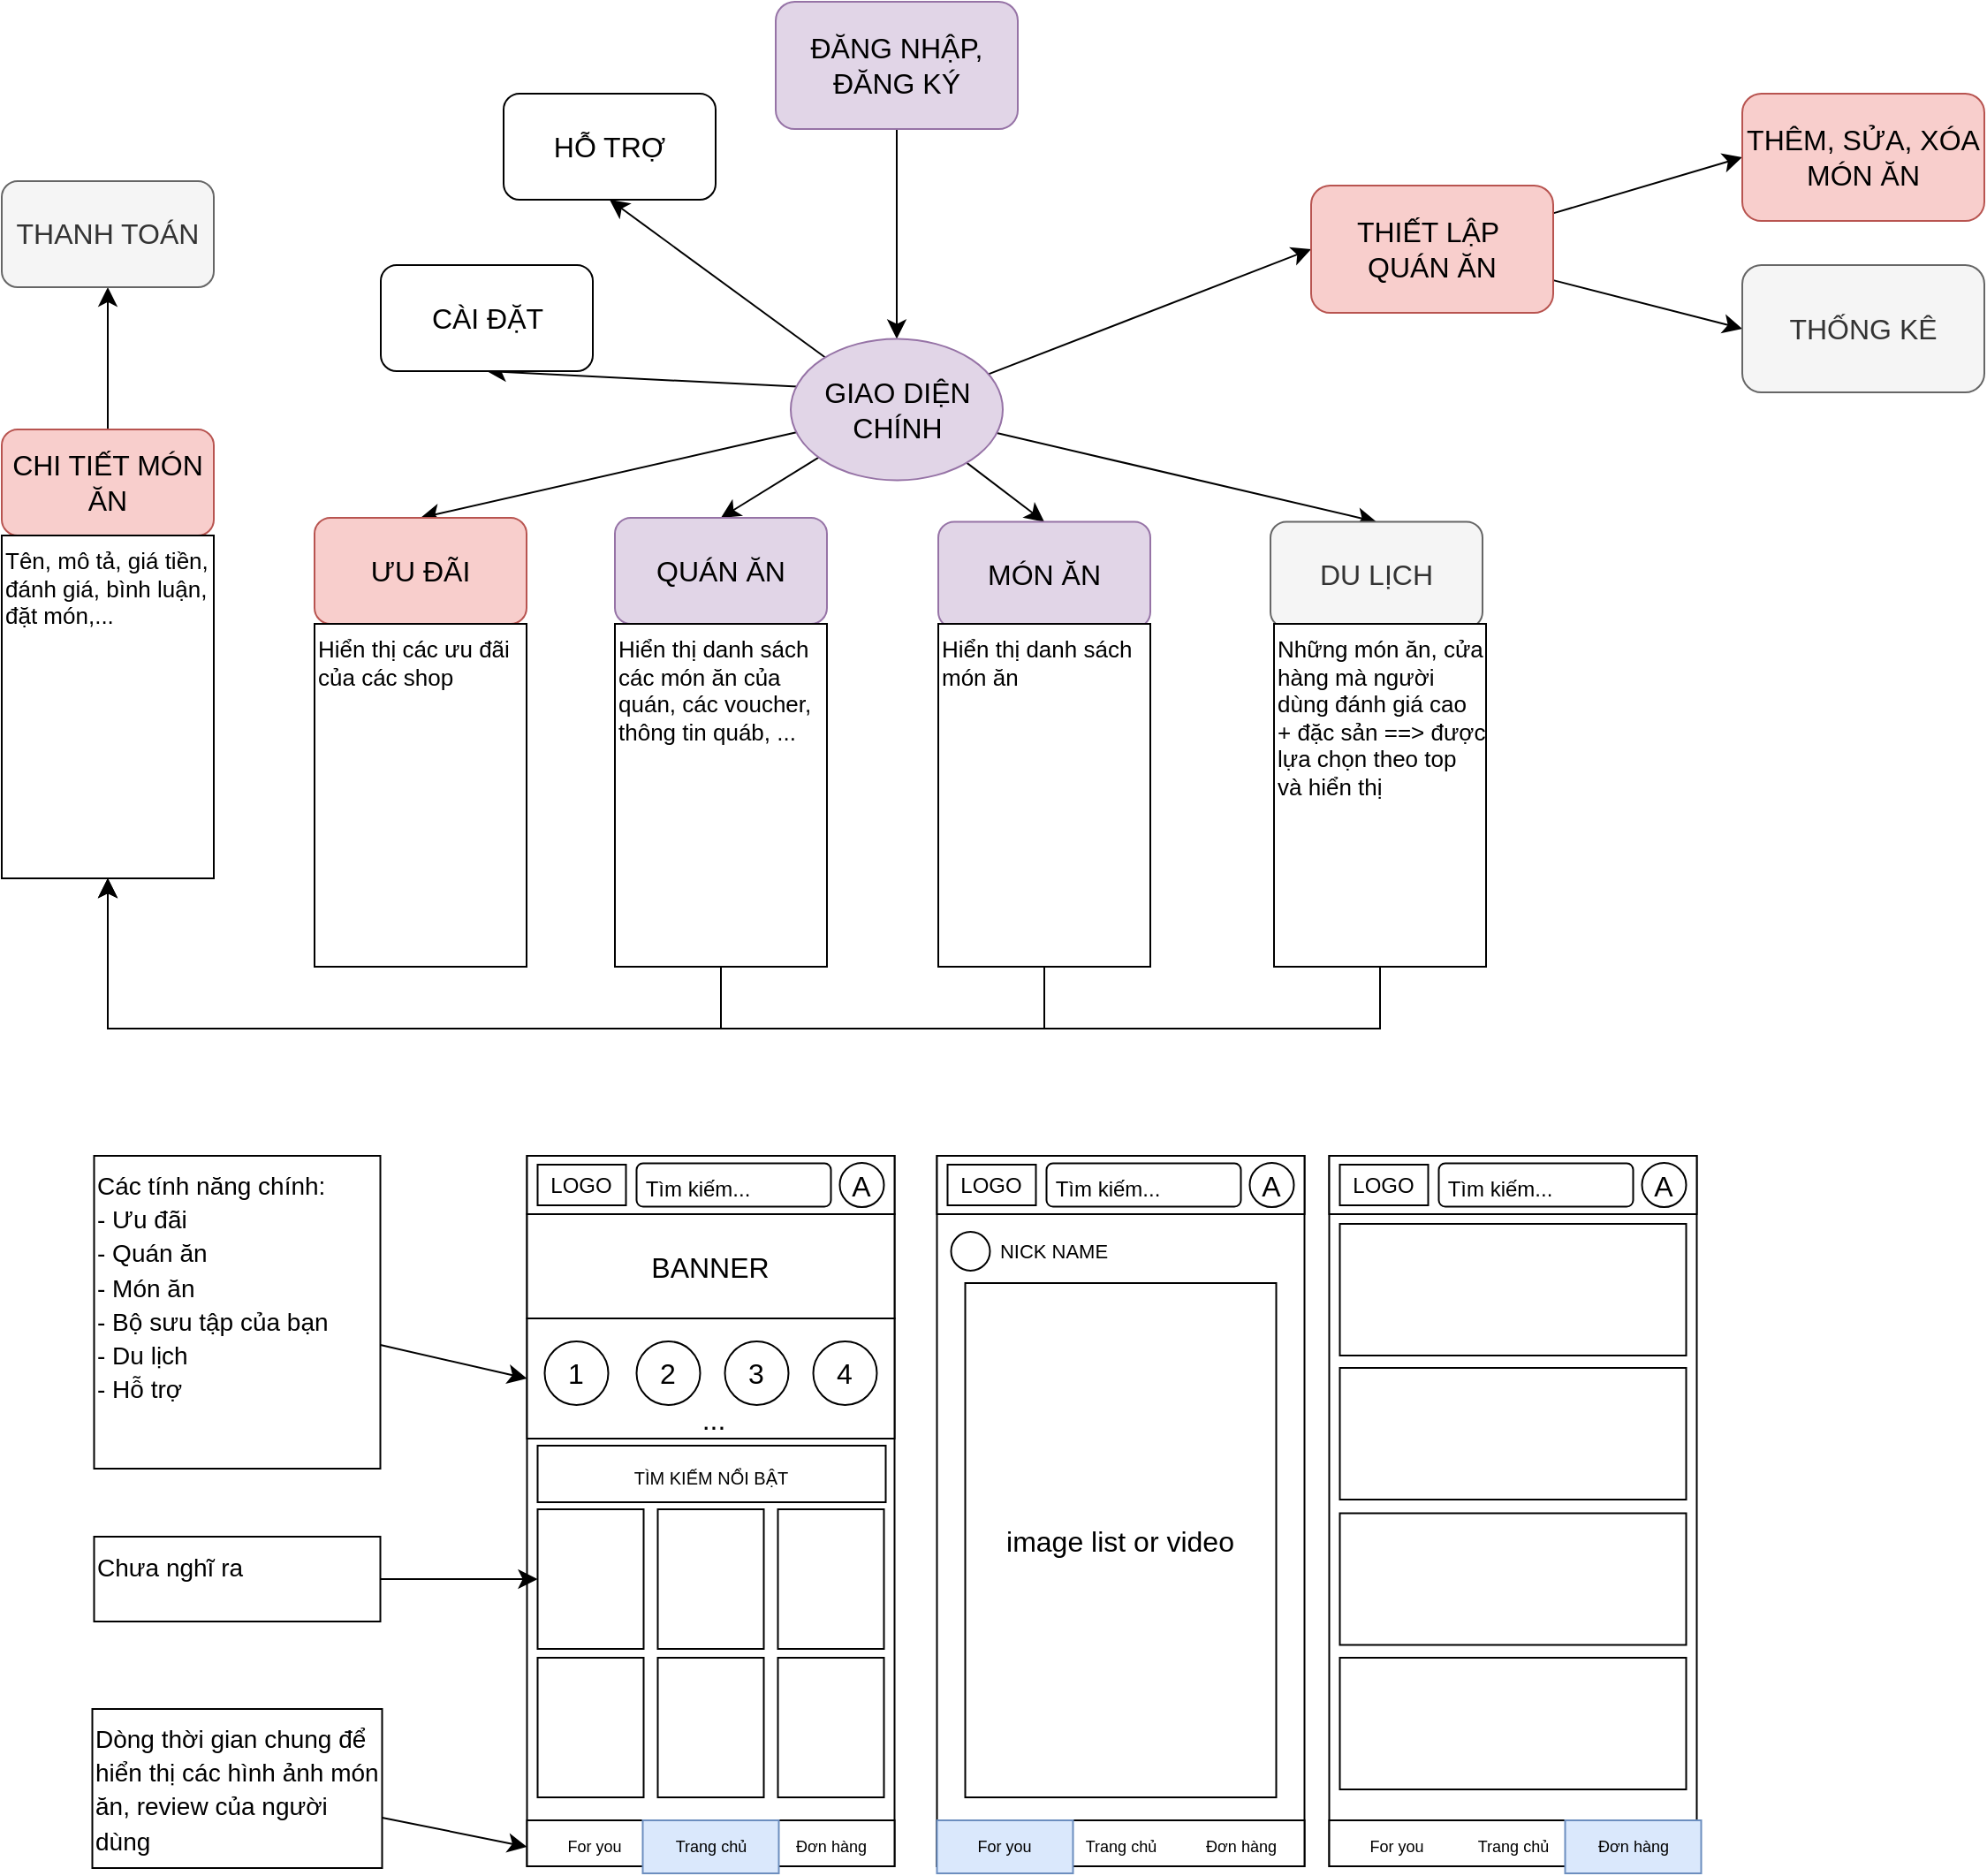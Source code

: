 <mxfile version="21.1.5" type="device">
  <diagram name="Trang-1" id="TaDxtAFsM5uMVAL56_-q">
    <mxGraphModel dx="2567" dy="1557" grid="0" gridSize="10" guides="1" tooltips="1" connect="1" arrows="1" fold="1" page="0" pageScale="1" pageWidth="827" pageHeight="1169" math="0" shadow="0">
      <root>
        <mxCell id="0" />
        <mxCell id="1" parent="0" />
        <mxCell id="cA3XEz_okEePMv86osp1-10" style="edgeStyle=none;curved=1;rounded=0;orthogonalLoop=1;jettySize=auto;html=1;entryX=0.5;entryY=0;entryDx=0;entryDy=0;fontSize=12;startSize=8;endSize=8;" parent="1" source="cA3XEz_okEePMv86osp1-7" target="cA3XEz_okEePMv86osp1-9" edge="1">
          <mxGeometry relative="1" as="geometry" />
        </mxCell>
        <mxCell id="cA3XEz_okEePMv86osp1-7" value="ĐĂNG NHẬP, ĐĂNG KÝ" style="rounded=1;whiteSpace=wrap;html=1;fontSize=16;fillColor=#e1d5e7;strokeColor=#9673a6;" parent="1" vertex="1">
          <mxGeometry x="-481" y="-551" width="137" height="72" as="geometry" />
        </mxCell>
        <mxCell id="cA3XEz_okEePMv86osp1-133" style="edgeStyle=none;curved=1;rounded=0;orthogonalLoop=1;jettySize=auto;html=1;entryX=0.5;entryY=1;entryDx=0;entryDy=0;fontSize=12;startSize=8;endSize=8;" parent="1" source="cA3XEz_okEePMv86osp1-9" target="cA3XEz_okEePMv86osp1-132" edge="1">
          <mxGeometry relative="1" as="geometry" />
        </mxCell>
        <mxCell id="cA3XEz_okEePMv86osp1-134" style="edgeStyle=none;curved=1;rounded=0;orthogonalLoop=1;jettySize=auto;html=1;entryX=0.5;entryY=0;entryDx=0;entryDy=0;fontSize=12;startSize=8;endSize=8;" parent="1" source="cA3XEz_okEePMv86osp1-9" target="cA3XEz_okEePMv86osp1-128" edge="1">
          <mxGeometry relative="1" as="geometry" />
        </mxCell>
        <mxCell id="cA3XEz_okEePMv86osp1-135" style="edgeStyle=none;curved=1;rounded=0;orthogonalLoop=1;jettySize=auto;html=1;entryX=0.5;entryY=0;entryDx=0;entryDy=0;fontSize=12;startSize=8;endSize=8;" parent="1" source="cA3XEz_okEePMv86osp1-9" target="cA3XEz_okEePMv86osp1-129" edge="1">
          <mxGeometry relative="1" as="geometry" />
        </mxCell>
        <mxCell id="cA3XEz_okEePMv86osp1-136" style="edgeStyle=none;curved=1;rounded=0;orthogonalLoop=1;jettySize=auto;html=1;entryX=0.5;entryY=0;entryDx=0;entryDy=0;fontSize=12;startSize=8;endSize=8;" parent="1" source="cA3XEz_okEePMv86osp1-9" target="cA3XEz_okEePMv86osp1-130" edge="1">
          <mxGeometry relative="1" as="geometry" />
        </mxCell>
        <mxCell id="cA3XEz_okEePMv86osp1-137" style="edgeStyle=none;curved=1;rounded=0;orthogonalLoop=1;jettySize=auto;html=1;entryX=0.5;entryY=0;entryDx=0;entryDy=0;fontSize=12;startSize=8;endSize=8;" parent="1" source="cA3XEz_okEePMv86osp1-9" target="cA3XEz_okEePMv86osp1-131" edge="1">
          <mxGeometry relative="1" as="geometry" />
        </mxCell>
        <mxCell id="cA3XEz_okEePMv86osp1-158" style="edgeStyle=none;curved=1;rounded=0;orthogonalLoop=1;jettySize=auto;html=1;entryX=0.5;entryY=1;entryDx=0;entryDy=0;fontSize=12;startSize=8;endSize=8;" parent="1" target="cA3XEz_okEePMv86osp1-157" edge="1">
          <mxGeometry relative="1" as="geometry">
            <mxPoint x="-358.553" y="-327.712" as="sourcePoint" />
            <mxPoint x="-21" y="-370.5" as="targetPoint" />
          </mxGeometry>
        </mxCell>
        <mxCell id="cA3XEz_okEePMv86osp1-217" style="edgeStyle=none;curved=1;rounded=0;orthogonalLoop=1;jettySize=auto;html=1;fontSize=12;startSize=8;endSize=8;entryX=0;entryY=0.5;entryDx=0;entryDy=0;" parent="1" source="cA3XEz_okEePMv86osp1-9" target="cA3XEz_okEePMv86osp1-218" edge="1">
          <mxGeometry relative="1" as="geometry">
            <mxPoint x="72.006" y="-435.179" as="targetPoint" />
          </mxGeometry>
        </mxCell>
        <mxCell id="cA3XEz_okEePMv86osp1-9" value="GIAO DIỆN CHÍNH" style="ellipse;whiteSpace=wrap;html=1;fontSize=16;fillColor=#e1d5e7;strokeColor=#9673a6;" parent="1" vertex="1">
          <mxGeometry x="-472.5" y="-360.25" width="120" height="80" as="geometry" />
        </mxCell>
        <mxCell id="cA3XEz_okEePMv86osp1-12" value="" style="rounded=0;whiteSpace=wrap;html=1;fontSize=16;" parent="1" vertex="1">
          <mxGeometry x="-621.75" y="102" width="208" height="402" as="geometry" />
        </mxCell>
        <mxCell id="cA3XEz_okEePMv86osp1-13" value="" style="rounded=0;whiteSpace=wrap;html=1;fontSize=16;" parent="1" vertex="1">
          <mxGeometry x="-621.75" y="102" width="208" height="33" as="geometry" />
        </mxCell>
        <mxCell id="cA3XEz_okEePMv86osp1-14" value="BANNER" style="rounded=0;whiteSpace=wrap;html=1;fontSize=16;" parent="1" vertex="1">
          <mxGeometry x="-621.75" y="135" width="208" height="59" as="geometry" />
        </mxCell>
        <mxCell id="cA3XEz_okEePMv86osp1-15" value="" style="rounded=0;whiteSpace=wrap;html=1;fontSize=16;" parent="1" vertex="1">
          <mxGeometry x="-621.75" y="194" width="208" height="68" as="geometry" />
        </mxCell>
        <mxCell id="cA3XEz_okEePMv86osp1-17" value="1" style="ellipse;whiteSpace=wrap;html=1;aspect=fixed;fontSize=16;" parent="1" vertex="1">
          <mxGeometry x="-611.75" y="207" width="36" height="36" as="geometry" />
        </mxCell>
        <mxCell id="cA3XEz_okEePMv86osp1-18" value="2" style="ellipse;whiteSpace=wrap;html=1;aspect=fixed;fontSize=16;" parent="1" vertex="1">
          <mxGeometry x="-559.75" y="207" width="36" height="36" as="geometry" />
        </mxCell>
        <mxCell id="cA3XEz_okEePMv86osp1-19" value="3" style="ellipse;whiteSpace=wrap;html=1;aspect=fixed;fontSize=16;" parent="1" vertex="1">
          <mxGeometry x="-509.75" y="207" width="36" height="36" as="geometry" />
        </mxCell>
        <mxCell id="cA3XEz_okEePMv86osp1-20" value="4" style="ellipse;whiteSpace=wrap;html=1;aspect=fixed;fontSize=16;" parent="1" vertex="1">
          <mxGeometry x="-459.75" y="207" width="36" height="36" as="geometry" />
        </mxCell>
        <mxCell id="cA3XEz_okEePMv86osp1-22" style="edgeStyle=none;curved=1;rounded=0;orthogonalLoop=1;jettySize=auto;html=1;entryX=0;entryY=0.5;entryDx=0;entryDy=0;fontSize=12;startSize=8;endSize=8;" parent="1" source="cA3XEz_okEePMv86osp1-21" target="cA3XEz_okEePMv86osp1-15" edge="1">
          <mxGeometry relative="1" as="geometry" />
        </mxCell>
        <mxCell id="cA3XEz_okEePMv86osp1-21" value="&lt;font style=&quot;font-size: 14px;&quot;&gt;Các tính năng chính:&lt;br&gt;- Ưu đãi&lt;br&gt;- Quán ăn&lt;br&gt;- Món ăn&lt;br&gt;- Bộ sưu tập của bạn&lt;br&gt;- Du lịch&lt;br&gt;- Hỗ trợ&lt;br&gt;&lt;/font&gt;" style="rounded=0;whiteSpace=wrap;html=1;fontSize=16;align=left;verticalAlign=top;" parent="1" vertex="1">
          <mxGeometry x="-866.75" y="102" width="162" height="177" as="geometry" />
        </mxCell>
        <mxCell id="cA3XEz_okEePMv86osp1-23" value="&lt;font style=&quot;font-size: 12px;&quot;&gt;&amp;nbsp;Tìm kiếm...&lt;/font&gt;" style="rounded=1;whiteSpace=wrap;html=1;fontSize=16;align=left;" parent="1" vertex="1">
          <mxGeometry x="-559.75" y="106.25" width="110" height="24.5" as="geometry" />
        </mxCell>
        <mxCell id="cA3XEz_okEePMv86osp1-24" value="A" style="ellipse;whiteSpace=wrap;html=1;aspect=fixed;fontSize=16;" parent="1" vertex="1">
          <mxGeometry x="-444.75" y="106" width="25" height="25" as="geometry" />
        </mxCell>
        <mxCell id="cA3XEz_okEePMv86osp1-25" value="..." style="text;strokeColor=none;fillColor=none;html=1;align=center;verticalAlign=middle;whiteSpace=wrap;rounded=0;fontSize=16;" parent="1" vertex="1">
          <mxGeometry x="-545.75" y="236" width="60" height="30" as="geometry" />
        </mxCell>
        <mxCell id="cA3XEz_okEePMv86osp1-26" value="&lt;font style=&quot;font-size: 10px;&quot;&gt;TÌM KIẾM NỔI BẬT&lt;/font&gt;" style="rounded=0;whiteSpace=wrap;html=1;fontSize=16;" parent="1" vertex="1">
          <mxGeometry x="-615.75" y="266" width="197" height="32" as="geometry" />
        </mxCell>
        <mxCell id="cA3XEz_okEePMv86osp1-27" value="" style="rounded=0;whiteSpace=wrap;html=1;fontSize=16;" parent="1" vertex="1">
          <mxGeometry x="-615.75" y="302" width="60" height="79" as="geometry" />
        </mxCell>
        <mxCell id="cA3XEz_okEePMv86osp1-30" value="" style="rounded=0;whiteSpace=wrap;html=1;fontSize=16;" parent="1" vertex="1">
          <mxGeometry x="-547.75" y="302" width="60" height="79" as="geometry" />
        </mxCell>
        <mxCell id="cA3XEz_okEePMv86osp1-31" value="" style="rounded=0;whiteSpace=wrap;html=1;fontSize=16;" parent="1" vertex="1">
          <mxGeometry x="-479.75" y="302" width="60" height="79" as="geometry" />
        </mxCell>
        <mxCell id="cA3XEz_okEePMv86osp1-32" value="" style="rounded=0;whiteSpace=wrap;html=1;fontSize=16;" parent="1" vertex="1">
          <mxGeometry x="-615.75" y="386" width="60" height="79" as="geometry" />
        </mxCell>
        <mxCell id="cA3XEz_okEePMv86osp1-33" value="" style="rounded=0;whiteSpace=wrap;html=1;fontSize=16;" parent="1" vertex="1">
          <mxGeometry x="-547.75" y="386" width="60" height="79" as="geometry" />
        </mxCell>
        <mxCell id="cA3XEz_okEePMv86osp1-34" value="" style="rounded=0;whiteSpace=wrap;html=1;fontSize=16;" parent="1" vertex="1">
          <mxGeometry x="-479.75" y="386" width="60" height="79" as="geometry" />
        </mxCell>
        <mxCell id="cA3XEz_okEePMv86osp1-40" style="edgeStyle=none;curved=1;rounded=0;orthogonalLoop=1;jettySize=auto;html=1;fontSize=12;startSize=8;endSize=8;" parent="1" source="cA3XEz_okEePMv86osp1-39" target="cA3XEz_okEePMv86osp1-27" edge="1">
          <mxGeometry relative="1" as="geometry" />
        </mxCell>
        <mxCell id="cA3XEz_okEePMv86osp1-39" value="&lt;font style=&quot;font-size: 14px;&quot;&gt;Chưa nghĩ ra&lt;br&gt;&lt;/font&gt;" style="rounded=0;whiteSpace=wrap;html=1;fontSize=16;align=left;verticalAlign=top;" parent="1" vertex="1">
          <mxGeometry x="-866.75" y="317.5" width="162" height="48" as="geometry" />
        </mxCell>
        <mxCell id="cA3XEz_okEePMv86osp1-59" value="LOGO" style="rounded=0;whiteSpace=wrap;html=1;fontSize=12;" parent="1" vertex="1">
          <mxGeometry x="-615.75" y="107" width="50" height="23" as="geometry" />
        </mxCell>
        <mxCell id="cA3XEz_okEePMv86osp1-60" value="" style="rounded=0;whiteSpace=wrap;html=1;fontSize=16;" parent="1" vertex="1">
          <mxGeometry x="-389.75" y="102" width="208" height="402" as="geometry" />
        </mxCell>
        <mxCell id="cA3XEz_okEePMv86osp1-61" value="" style="rounded=0;whiteSpace=wrap;html=1;fontSize=16;" parent="1" vertex="1">
          <mxGeometry x="-389.75" y="102" width="208" height="33" as="geometry" />
        </mxCell>
        <mxCell id="cA3XEz_okEePMv86osp1-68" value="&lt;font style=&quot;font-size: 12px;&quot;&gt;&amp;nbsp;Tìm kiếm...&lt;/font&gt;" style="rounded=1;whiteSpace=wrap;html=1;fontSize=16;align=left;" parent="1" vertex="1">
          <mxGeometry x="-327.75" y="106.25" width="110" height="24.5" as="geometry" />
        </mxCell>
        <mxCell id="cA3XEz_okEePMv86osp1-69" value="A" style="ellipse;whiteSpace=wrap;html=1;aspect=fixed;fontSize=16;" parent="1" vertex="1">
          <mxGeometry x="-212.75" y="106" width="25" height="25" as="geometry" />
        </mxCell>
        <mxCell id="cA3XEz_okEePMv86osp1-78" value="LOGO" style="rounded=0;whiteSpace=wrap;html=1;fontSize=12;" parent="1" vertex="1">
          <mxGeometry x="-383.75" y="107" width="50" height="23" as="geometry" />
        </mxCell>
        <mxCell id="cA3XEz_okEePMv86osp1-80" value="" style="rounded=0;whiteSpace=wrap;html=1;fontSize=16;" parent="1" vertex="1">
          <mxGeometry x="-621.75" y="478" width="208" height="26" as="geometry" />
        </mxCell>
        <mxCell id="cA3XEz_okEePMv86osp1-81" value="For you" style="text;html=1;strokeColor=none;fillColor=none;align=center;verticalAlign=middle;whiteSpace=wrap;rounded=0;fontSize=9;" parent="1" vertex="1">
          <mxGeometry x="-621.75" y="478" width="77" height="30" as="geometry" />
        </mxCell>
        <mxCell id="cA3XEz_okEePMv86osp1-82" value="Trang chủ" style="text;html=1;strokeColor=#6c8ebf;fillColor=#dae8fc;align=center;verticalAlign=middle;whiteSpace=wrap;rounded=0;fontSize=9;" parent="1" vertex="1">
          <mxGeometry x="-556.25" y="478" width="77" height="30" as="geometry" />
        </mxCell>
        <mxCell id="cA3XEz_okEePMv86osp1-83" value="Đơn hàng" style="text;html=1;strokeColor=none;fillColor=none;align=center;verticalAlign=middle;whiteSpace=wrap;rounded=0;fontSize=9;" parent="1" vertex="1">
          <mxGeometry x="-488.25" y="478" width="77" height="30" as="geometry" />
        </mxCell>
        <mxCell id="cA3XEz_okEePMv86osp1-85" style="rounded=0;orthogonalLoop=1;jettySize=auto;html=1;fontSize=12;startSize=8;endSize=8;entryX=0;entryY=0.5;entryDx=0;entryDy=0;" parent="1" source="cA3XEz_okEePMv86osp1-84" target="cA3XEz_okEePMv86osp1-81" edge="1">
          <mxGeometry relative="1" as="geometry">
            <mxPoint x="-451.75" y="503" as="targetPoint" />
          </mxGeometry>
        </mxCell>
        <mxCell id="cA3XEz_okEePMv86osp1-84" value="&lt;font style=&quot;font-size: 14px;&quot;&gt;Dòng thời gian chung để hiển thị các hình ảnh món ăn, review của người dùng&lt;br&gt;&lt;/font&gt;" style="rounded=0;whiteSpace=wrap;html=1;fontSize=16;align=left;verticalAlign=top;" parent="1" vertex="1">
          <mxGeometry x="-867.75" y="415" width="164" height="90" as="geometry" />
        </mxCell>
        <mxCell id="cA3XEz_okEePMv86osp1-90" value="" style="rounded=0;whiteSpace=wrap;html=1;fontSize=16;" parent="1" vertex="1">
          <mxGeometry x="-389.75" y="478" width="208" height="26" as="geometry" />
        </mxCell>
        <mxCell id="cA3XEz_okEePMv86osp1-91" value="For you" style="text;html=1;strokeColor=#6c8ebf;fillColor=#dae8fc;align=center;verticalAlign=middle;whiteSpace=wrap;rounded=0;fontSize=9;" parent="1" vertex="1">
          <mxGeometry x="-389.75" y="478" width="77" height="30" as="geometry" />
        </mxCell>
        <mxCell id="cA3XEz_okEePMv86osp1-92" value="Trang chủ" style="text;html=1;strokeColor=none;fillColor=none;align=center;verticalAlign=middle;whiteSpace=wrap;rounded=0;fontSize=9;" parent="1" vertex="1">
          <mxGeometry x="-324.25" y="478" width="77" height="30" as="geometry" />
        </mxCell>
        <mxCell id="cA3XEz_okEePMv86osp1-93" value="Đơn hàng" style="text;html=1;strokeColor=none;fillColor=none;align=center;verticalAlign=middle;whiteSpace=wrap;rounded=0;fontSize=9;" parent="1" vertex="1">
          <mxGeometry x="-256.25" y="478" width="77" height="30" as="geometry" />
        </mxCell>
        <mxCell id="cA3XEz_okEePMv86osp1-102" value="image list or video" style="rounded=0;whiteSpace=wrap;html=1;fontSize=16;" parent="1" vertex="1">
          <mxGeometry x="-373.75" y="174" width="176" height="291" as="geometry" />
        </mxCell>
        <mxCell id="cA3XEz_okEePMv86osp1-103" value="" style="ellipse;whiteSpace=wrap;html=1;aspect=fixed;fontSize=16;" parent="1" vertex="1">
          <mxGeometry x="-381.75" y="145" width="22" height="22" as="geometry" />
        </mxCell>
        <mxCell id="cA3XEz_okEePMv86osp1-105" value="NICK NAME" style="text;html=1;strokeColor=none;fillColor=none;align=center;verticalAlign=middle;whiteSpace=wrap;rounded=0;fontSize=11;" parent="1" vertex="1">
          <mxGeometry x="-359.75" y="140.5" width="73" height="31" as="geometry" />
        </mxCell>
        <mxCell id="cA3XEz_okEePMv86osp1-107" value="" style="rounded=0;whiteSpace=wrap;html=1;fontSize=16;" parent="1" vertex="1">
          <mxGeometry x="-167.75" y="102" width="208" height="402" as="geometry" />
        </mxCell>
        <mxCell id="cA3XEz_okEePMv86osp1-108" value="" style="rounded=0;whiteSpace=wrap;html=1;fontSize=16;" parent="1" vertex="1">
          <mxGeometry x="-167.75" y="102" width="208" height="33" as="geometry" />
        </mxCell>
        <mxCell id="cA3XEz_okEePMv86osp1-109" value="&lt;font style=&quot;font-size: 12px;&quot;&gt;&amp;nbsp;Tìm kiếm...&lt;/font&gt;" style="rounded=1;whiteSpace=wrap;html=1;fontSize=16;align=left;" parent="1" vertex="1">
          <mxGeometry x="-105.75" y="106.25" width="110" height="24.5" as="geometry" />
        </mxCell>
        <mxCell id="cA3XEz_okEePMv86osp1-110" value="A" style="ellipse;whiteSpace=wrap;html=1;aspect=fixed;fontSize=16;" parent="1" vertex="1">
          <mxGeometry x="9.25" y="106" width="25" height="25" as="geometry" />
        </mxCell>
        <mxCell id="cA3XEz_okEePMv86osp1-111" value="LOGO" style="rounded=0;whiteSpace=wrap;html=1;fontSize=12;" parent="1" vertex="1">
          <mxGeometry x="-161.75" y="107" width="50" height="23" as="geometry" />
        </mxCell>
        <mxCell id="cA3XEz_okEePMv86osp1-112" value="" style="rounded=0;whiteSpace=wrap;html=1;fontSize=16;" parent="1" vertex="1">
          <mxGeometry x="-167.75" y="478" width="208" height="26" as="geometry" />
        </mxCell>
        <mxCell id="cA3XEz_okEePMv86osp1-113" value="For you" style="text;html=1;align=center;verticalAlign=middle;whiteSpace=wrap;rounded=0;fontSize=9;" parent="1" vertex="1">
          <mxGeometry x="-167.75" y="478" width="77" height="30" as="geometry" />
        </mxCell>
        <mxCell id="cA3XEz_okEePMv86osp1-114" value="Trang chủ" style="text;html=1;strokeColor=none;fillColor=none;align=center;verticalAlign=middle;whiteSpace=wrap;rounded=0;fontSize=9;" parent="1" vertex="1">
          <mxGeometry x="-102.25" y="478" width="77" height="30" as="geometry" />
        </mxCell>
        <mxCell id="cA3XEz_okEePMv86osp1-115" value="Đơn hàng" style="text;html=1;strokeColor=#6c8ebf;fillColor=#dae8fc;align=center;verticalAlign=middle;whiteSpace=wrap;rounded=0;fontSize=9;" parent="1" vertex="1">
          <mxGeometry x="-34.25" y="478" width="77" height="30" as="geometry" />
        </mxCell>
        <mxCell id="cA3XEz_okEePMv86osp1-119" value="" style="rounded=0;whiteSpace=wrap;html=1;fontSize=16;" parent="1" vertex="1">
          <mxGeometry x="-161.75" y="140.5" width="196" height="74.5" as="geometry" />
        </mxCell>
        <mxCell id="cA3XEz_okEePMv86osp1-120" value="" style="rounded=0;whiteSpace=wrap;html=1;fontSize=16;" parent="1" vertex="1">
          <mxGeometry x="-161.75" y="222" width="196" height="74.5" as="geometry" />
        </mxCell>
        <mxCell id="cA3XEz_okEePMv86osp1-121" value="" style="rounded=0;whiteSpace=wrap;html=1;fontSize=16;" parent="1" vertex="1">
          <mxGeometry x="-161.75" y="304.25" width="196" height="74.5" as="geometry" />
        </mxCell>
        <mxCell id="cA3XEz_okEePMv86osp1-122" value="" style="rounded=0;whiteSpace=wrap;html=1;fontSize=16;" parent="1" vertex="1">
          <mxGeometry x="-161.75" y="386" width="196" height="74.5" as="geometry" />
        </mxCell>
        <mxCell id="cA3XEz_okEePMv86osp1-128" value="ƯU ĐÃI" style="rounded=1;whiteSpace=wrap;html=1;fontSize=16;fillColor=#f8cecc;strokeColor=#b85450;" parent="1" vertex="1">
          <mxGeometry x="-742" y="-259" width="120" height="60" as="geometry" />
        </mxCell>
        <mxCell id="cA3XEz_okEePMv86osp1-129" value="QUÁN ĂN" style="rounded=1;whiteSpace=wrap;html=1;fontSize=16;fillColor=#e1d5e7;strokeColor=#9673a6;" parent="1" vertex="1">
          <mxGeometry x="-572" y="-259" width="120" height="60" as="geometry" />
        </mxCell>
        <mxCell id="cA3XEz_okEePMv86osp1-130" value="MÓN ĂN" style="rounded=1;whiteSpace=wrap;html=1;fontSize=16;fillColor=#e1d5e7;strokeColor=#9673a6;" parent="1" vertex="1">
          <mxGeometry x="-389" y="-256.75" width="120" height="60" as="geometry" />
        </mxCell>
        <mxCell id="cA3XEz_okEePMv86osp1-131" value="DU LỊCH" style="rounded=1;whiteSpace=wrap;html=1;fontSize=16;fillColor=#f5f5f5;fontColor=#333333;strokeColor=#666666;" parent="1" vertex="1">
          <mxGeometry x="-201" y="-256.75" width="120" height="60" as="geometry" />
        </mxCell>
        <mxCell id="cA3XEz_okEePMv86osp1-132" value="HỖ TRỢ" style="rounded=1;whiteSpace=wrap;html=1;fontSize=16;" parent="1" vertex="1">
          <mxGeometry x="-635" y="-499" width="120" height="60" as="geometry" />
        </mxCell>
        <mxCell id="cA3XEz_okEePMv86osp1-154" style="edgeStyle=orthogonalEdgeStyle;rounded=0;orthogonalLoop=1;jettySize=auto;html=1;entryX=0.5;entryY=1;entryDx=0;entryDy=0;fontSize=12;startSize=8;endSize=8;" parent="1" source="cA3XEz_okEePMv86osp1-144" target="cA3XEz_okEePMv86osp1-151" edge="1">
          <mxGeometry relative="1" as="geometry">
            <Array as="points">
              <mxPoint x="-512" y="30" />
              <mxPoint x="-859" y="30" />
            </Array>
          </mxGeometry>
        </mxCell>
        <mxCell id="cA3XEz_okEePMv86osp1-144" value="Hiển thị danh sách các món ăn của quán, các voucher, thông tin quáb, ..." style="rounded=0;whiteSpace=wrap;html=1;fontSize=13;align=left;verticalAlign=top;" parent="1" vertex="1">
          <mxGeometry x="-572" y="-199" width="120" height="194" as="geometry" />
        </mxCell>
        <mxCell id="cA3XEz_okEePMv86osp1-161" style="edgeStyle=orthogonalEdgeStyle;rounded=0;orthogonalLoop=1;jettySize=auto;html=1;entryX=0.5;entryY=1;entryDx=0;entryDy=0;fontSize=12;startSize=8;endSize=8;" parent="1" source="cA3XEz_okEePMv86osp1-146" target="cA3XEz_okEePMv86osp1-151" edge="1">
          <mxGeometry relative="1" as="geometry">
            <Array as="points">
              <mxPoint x="-139" y="30" />
              <mxPoint x="-859" y="30" />
            </Array>
          </mxGeometry>
        </mxCell>
        <mxCell id="cA3XEz_okEePMv86osp1-146" value="Những món ăn, cửa hàng mà người dùng đánh giá cao&lt;br&gt;+ đặc sản ==&amp;gt; được lựa chọn theo top và hiển thị" style="rounded=0;whiteSpace=wrap;html=1;fontSize=13;verticalAlign=top;align=left;" parent="1" vertex="1">
          <mxGeometry x="-199" y="-199" width="120" height="194" as="geometry" />
        </mxCell>
        <mxCell id="cA3XEz_okEePMv86osp1-156" style="edgeStyle=orthogonalEdgeStyle;rounded=0;orthogonalLoop=1;jettySize=auto;html=1;entryX=0.5;entryY=1;entryDx=0;entryDy=0;fontSize=12;startSize=8;endSize=8;" parent="1" source="cA3XEz_okEePMv86osp1-147" target="cA3XEz_okEePMv86osp1-151" edge="1">
          <mxGeometry relative="1" as="geometry">
            <Array as="points">
              <mxPoint x="-329" y="30" />
              <mxPoint x="-859" y="30" />
            </Array>
          </mxGeometry>
        </mxCell>
        <mxCell id="cA3XEz_okEePMv86osp1-147" value="Hiển thị danh sách món ăn" style="rounded=0;whiteSpace=wrap;html=1;fontSize=13;align=left;verticalAlign=top;" parent="1" vertex="1">
          <mxGeometry x="-389" y="-199" width="120" height="194" as="geometry" />
        </mxCell>
        <mxCell id="cA3XEz_okEePMv86osp1-148" value="Hiển thị các ưu đãi của các shop" style="rounded=0;whiteSpace=wrap;html=1;fontSize=13;align=left;verticalAlign=top;" parent="1" vertex="1">
          <mxGeometry x="-742" y="-199" width="120" height="194" as="geometry" />
        </mxCell>
        <mxCell id="cA3XEz_okEePMv86osp1-159" style="edgeStyle=none;curved=1;rounded=0;orthogonalLoop=1;jettySize=auto;html=1;fontSize=12;startSize=8;endSize=8;" parent="1" source="cA3XEz_okEePMv86osp1-150" target="cA3XEz_okEePMv86osp1-160" edge="1">
          <mxGeometry relative="1" as="geometry">
            <mxPoint x="-859" y="-429.624" as="targetPoint" />
          </mxGeometry>
        </mxCell>
        <mxCell id="cA3XEz_okEePMv86osp1-150" value="CHI TIẾT MÓN ĂN" style="rounded=1;whiteSpace=wrap;html=1;fontSize=16;fillColor=#f8cecc;strokeColor=#b85450;" parent="1" vertex="1">
          <mxGeometry x="-919" y="-309" width="120" height="60" as="geometry" />
        </mxCell>
        <mxCell id="cA3XEz_okEePMv86osp1-151" value="Tên, mô tả, giá tiền, đánh giá, bình luận, đặt món,..." style="rounded=0;whiteSpace=wrap;html=1;fontSize=13;align=left;verticalAlign=top;" parent="1" vertex="1">
          <mxGeometry x="-919" y="-249" width="120" height="194" as="geometry" />
        </mxCell>
        <mxCell id="cA3XEz_okEePMv86osp1-157" value="CÀI ĐẶT" style="rounded=1;whiteSpace=wrap;html=1;fontSize=16;" parent="1" vertex="1">
          <mxGeometry x="-704.5" y="-402" width="120" height="60" as="geometry" />
        </mxCell>
        <mxCell id="cA3XEz_okEePMv86osp1-160" value="THANH TOÁN" style="rounded=1;whiteSpace=wrap;html=1;fontSize=16;fillColor=#f5f5f5;fontColor=#333333;strokeColor=#666666;" parent="1" vertex="1">
          <mxGeometry x="-919" y="-449.504" width="120" height="60" as="geometry" />
        </mxCell>
        <mxCell id="cA3XEz_okEePMv86osp1-221" style="edgeStyle=none;curved=1;rounded=0;orthogonalLoop=1;jettySize=auto;html=1;entryX=0;entryY=0.5;entryDx=0;entryDy=0;fontSize=12;startSize=8;endSize=8;" parent="1" source="cA3XEz_okEePMv86osp1-218" target="cA3XEz_okEePMv86osp1-220" edge="1">
          <mxGeometry relative="1" as="geometry" />
        </mxCell>
        <mxCell id="cA3XEz_okEePMv86osp1-223" style="edgeStyle=none;curved=1;rounded=0;orthogonalLoop=1;jettySize=auto;html=1;entryX=0;entryY=0.5;entryDx=0;entryDy=0;fontSize=12;startSize=8;endSize=8;" parent="1" source="cA3XEz_okEePMv86osp1-218" target="cA3XEz_okEePMv86osp1-222" edge="1">
          <mxGeometry relative="1" as="geometry" />
        </mxCell>
        <mxCell id="cA3XEz_okEePMv86osp1-218" value="THIẾT LẬP&amp;nbsp; QUÁN ĂN" style="rounded=1;whiteSpace=wrap;html=1;fontSize=16;fillColor=#f8cecc;strokeColor=#b85450;" parent="1" vertex="1">
          <mxGeometry x="-178" y="-447" width="137" height="72" as="geometry" />
        </mxCell>
        <mxCell id="cA3XEz_okEePMv86osp1-220" value="THÊM, SỬA, XÓA MÓN ĂN" style="rounded=1;whiteSpace=wrap;html=1;fontSize=16;fillColor=#f8cecc;strokeColor=#b85450;" parent="1" vertex="1">
          <mxGeometry x="66" y="-499" width="137" height="72" as="geometry" />
        </mxCell>
        <mxCell id="cA3XEz_okEePMv86osp1-222" value="THỐNG KÊ" style="rounded=1;whiteSpace=wrap;html=1;fontSize=16;fillColor=#f5f5f5;fontColor=#333333;strokeColor=#666666;" parent="1" vertex="1">
          <mxGeometry x="66" y="-402" width="137" height="72" as="geometry" />
        </mxCell>
      </root>
    </mxGraphModel>
  </diagram>
</mxfile>
